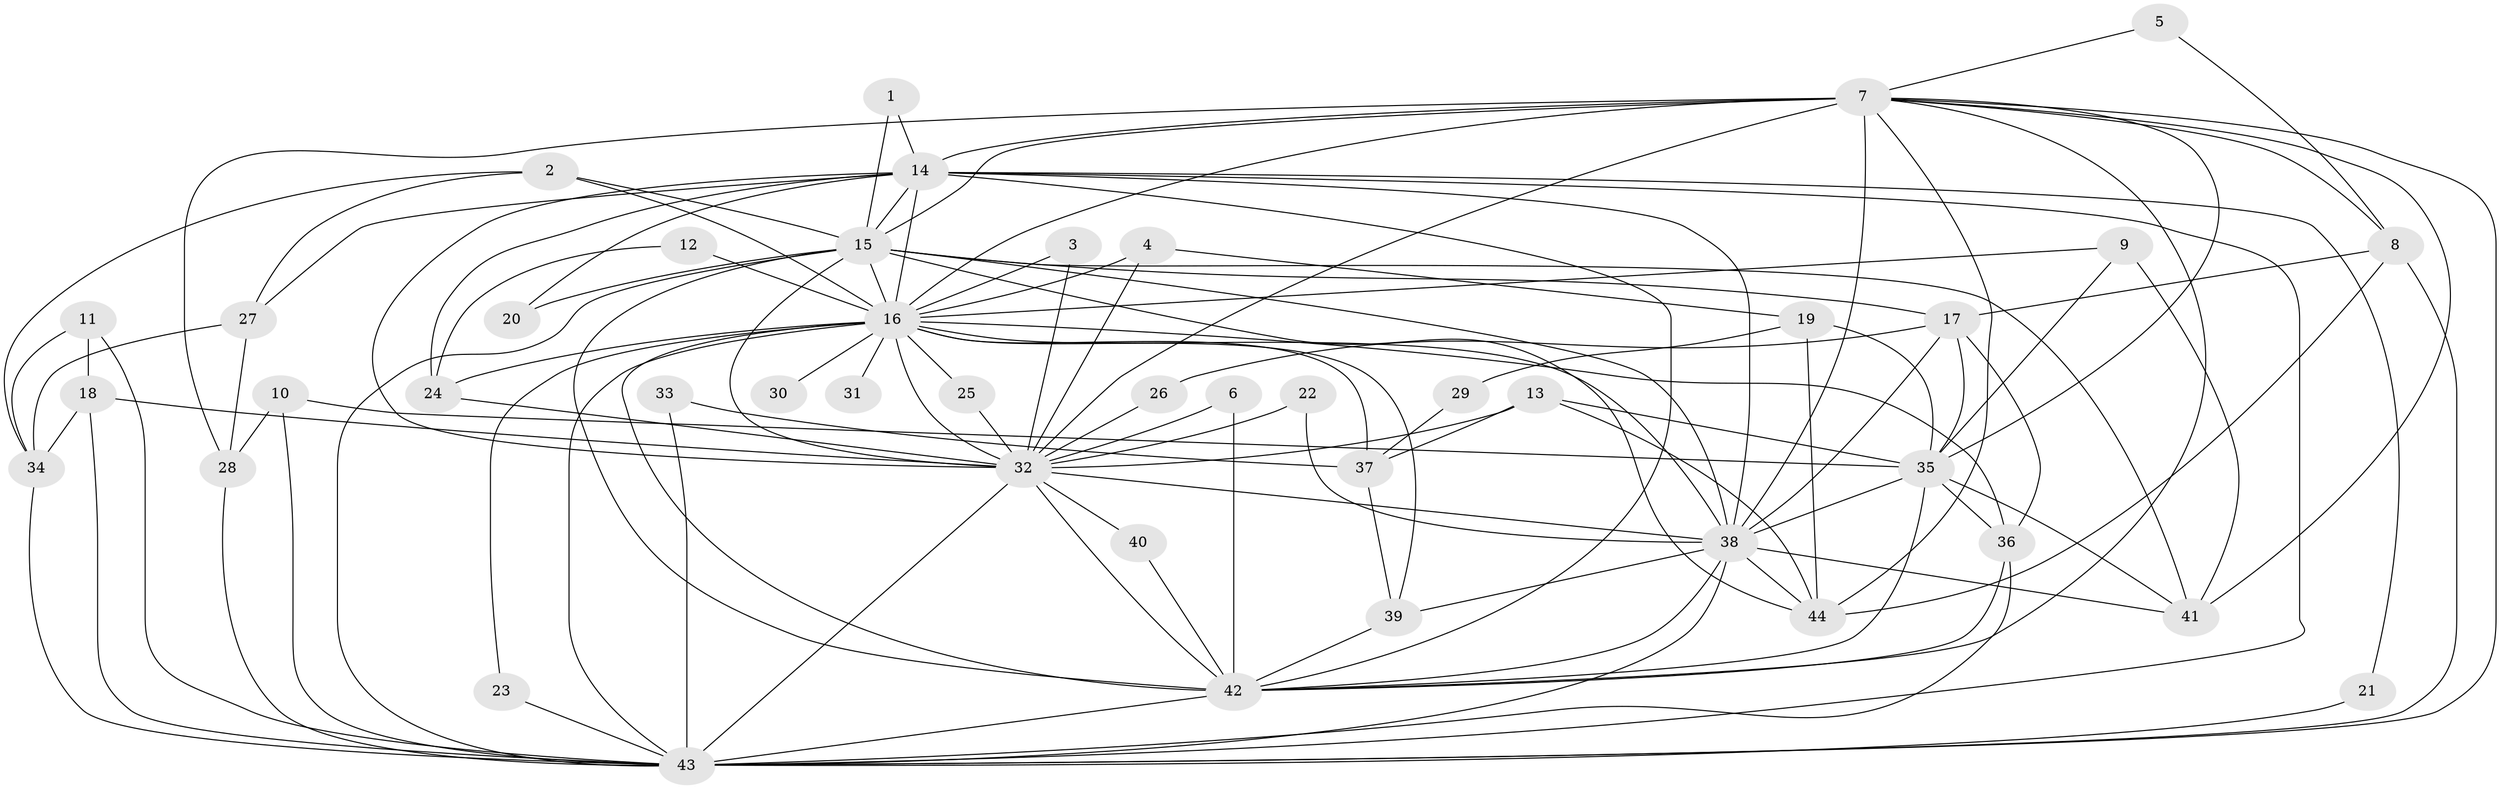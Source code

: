 // original degree distribution, {19: 0.034482758620689655, 16: 0.022988505747126436, 17: 0.011494252873563218, 22: 0.011494252873563218, 20: 0.011494252873563218, 15: 0.011494252873563218, 18: 0.011494252873563218, 2: 0.5057471264367817, 4: 0.13793103448275862, 3: 0.1839080459770115, 6: 0.034482758620689655, 5: 0.011494252873563218, 10: 0.011494252873563218}
// Generated by graph-tools (version 1.1) at 2025/49/03/09/25 03:49:40]
// undirected, 44 vertices, 119 edges
graph export_dot {
graph [start="1"]
  node [color=gray90,style=filled];
  1;
  2;
  3;
  4;
  5;
  6;
  7;
  8;
  9;
  10;
  11;
  12;
  13;
  14;
  15;
  16;
  17;
  18;
  19;
  20;
  21;
  22;
  23;
  24;
  25;
  26;
  27;
  28;
  29;
  30;
  31;
  32;
  33;
  34;
  35;
  36;
  37;
  38;
  39;
  40;
  41;
  42;
  43;
  44;
  1 -- 14 [weight=1.0];
  1 -- 15 [weight=1.0];
  2 -- 15 [weight=1.0];
  2 -- 16 [weight=1.0];
  2 -- 27 [weight=1.0];
  2 -- 34 [weight=1.0];
  3 -- 16 [weight=1.0];
  3 -- 32 [weight=1.0];
  4 -- 16 [weight=1.0];
  4 -- 19 [weight=1.0];
  4 -- 32 [weight=1.0];
  5 -- 7 [weight=1.0];
  5 -- 8 [weight=1.0];
  6 -- 32 [weight=1.0];
  6 -- 42 [weight=1.0];
  7 -- 8 [weight=1.0];
  7 -- 14 [weight=1.0];
  7 -- 15 [weight=1.0];
  7 -- 16 [weight=3.0];
  7 -- 28 [weight=1.0];
  7 -- 32 [weight=1.0];
  7 -- 35 [weight=1.0];
  7 -- 38 [weight=2.0];
  7 -- 41 [weight=1.0];
  7 -- 42 [weight=1.0];
  7 -- 43 [weight=2.0];
  7 -- 44 [weight=1.0];
  8 -- 17 [weight=1.0];
  8 -- 43 [weight=1.0];
  8 -- 44 [weight=1.0];
  9 -- 16 [weight=1.0];
  9 -- 35 [weight=1.0];
  9 -- 41 [weight=1.0];
  10 -- 28 [weight=1.0];
  10 -- 35 [weight=1.0];
  10 -- 43 [weight=1.0];
  11 -- 18 [weight=1.0];
  11 -- 34 [weight=1.0];
  11 -- 43 [weight=1.0];
  12 -- 16 [weight=1.0];
  12 -- 24 [weight=1.0];
  13 -- 32 [weight=1.0];
  13 -- 35 [weight=1.0];
  13 -- 37 [weight=1.0];
  13 -- 44 [weight=1.0];
  14 -- 15 [weight=2.0];
  14 -- 16 [weight=2.0];
  14 -- 20 [weight=1.0];
  14 -- 21 [weight=1.0];
  14 -- 24 [weight=1.0];
  14 -- 27 [weight=1.0];
  14 -- 32 [weight=2.0];
  14 -- 38 [weight=2.0];
  14 -- 42 [weight=3.0];
  14 -- 43 [weight=2.0];
  15 -- 16 [weight=2.0];
  15 -- 17 [weight=1.0];
  15 -- 20 [weight=1.0];
  15 -- 32 [weight=1.0];
  15 -- 38 [weight=1.0];
  15 -- 41 [weight=1.0];
  15 -- 42 [weight=1.0];
  15 -- 43 [weight=2.0];
  15 -- 44 [weight=1.0];
  16 -- 23 [weight=1.0];
  16 -- 24 [weight=1.0];
  16 -- 25 [weight=1.0];
  16 -- 30 [weight=2.0];
  16 -- 31 [weight=1.0];
  16 -- 32 [weight=2.0];
  16 -- 36 [weight=1.0];
  16 -- 37 [weight=2.0];
  16 -- 38 [weight=2.0];
  16 -- 39 [weight=1.0];
  16 -- 42 [weight=2.0];
  16 -- 43 [weight=6.0];
  17 -- 26 [weight=1.0];
  17 -- 35 [weight=1.0];
  17 -- 36 [weight=1.0];
  17 -- 38 [weight=1.0];
  18 -- 32 [weight=1.0];
  18 -- 34 [weight=1.0];
  18 -- 43 [weight=1.0];
  19 -- 29 [weight=1.0];
  19 -- 35 [weight=1.0];
  19 -- 44 [weight=1.0];
  21 -- 43 [weight=1.0];
  22 -- 32 [weight=1.0];
  22 -- 38 [weight=1.0];
  23 -- 43 [weight=1.0];
  24 -- 32 [weight=1.0];
  25 -- 32 [weight=1.0];
  26 -- 32 [weight=1.0];
  27 -- 28 [weight=1.0];
  27 -- 34 [weight=1.0];
  28 -- 43 [weight=1.0];
  29 -- 37 [weight=1.0];
  32 -- 38 [weight=2.0];
  32 -- 40 [weight=1.0];
  32 -- 42 [weight=1.0];
  32 -- 43 [weight=2.0];
  33 -- 37 [weight=1.0];
  33 -- 43 [weight=1.0];
  34 -- 43 [weight=2.0];
  35 -- 36 [weight=1.0];
  35 -- 38 [weight=1.0];
  35 -- 41 [weight=1.0];
  35 -- 42 [weight=1.0];
  36 -- 42 [weight=1.0];
  36 -- 43 [weight=1.0];
  37 -- 39 [weight=1.0];
  38 -- 39 [weight=1.0];
  38 -- 41 [weight=1.0];
  38 -- 42 [weight=1.0];
  38 -- 43 [weight=3.0];
  38 -- 44 [weight=1.0];
  39 -- 42 [weight=1.0];
  40 -- 42 [weight=1.0];
  42 -- 43 [weight=3.0];
}
